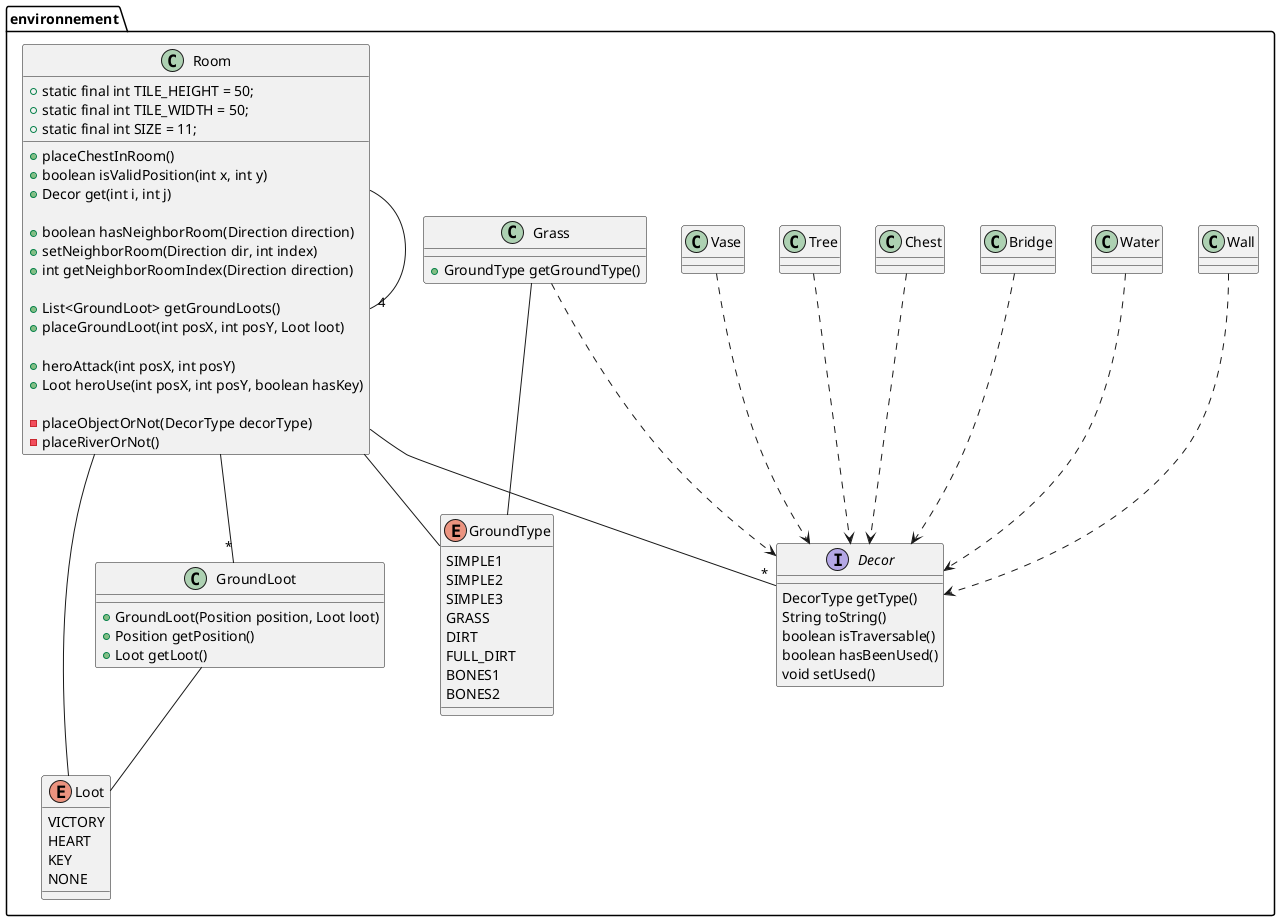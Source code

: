 @startuml

package environnement {
    
    interface Decor {
        DecorType getType()
        String toString()
        boolean isTraversable()
        boolean hasBeenUsed()
        void setUsed()
    }
    
    class Bridge
    Bridge ..> Decor

    class Chest
    Chest ..> Decor
    
    class Grass {
        /'- GroundType groundType'/
        + GroundType getGroundType()
    }
    Grass ..> Decor
    
    class Tree
    Tree ..> Decor
    
    class Vase
    Vase ..> Decor
    
    class Wall
    Wall ..> Decor
    
    class Water
    Water ..> Decor



    class GroundLoot {
        /'- Position position'/
        /'- Loot loot'/
        + GroundLoot(Position position, Loot loot)
        + Position getPosition()
        + Loot getLoot()
    }


    enum Loot {
        VICTORY
        HEART
        KEY
        NONE
    }

    GroundLoot -- Loot

    enum GroundType {
        SIMPLE1
        SIMPLE2
        SIMPLE3
        GRASS
        DIRT
        FULL_DIRT
        BONES1
        BONES2
    }

    Grass -- GroundType
    Room -- GroundType
    Room -- Loot
    Room --"*" GroundLoot
    Room --"*" Decor

    Room --"4" Room

    class Room {
        + static final int TILE_HEIGHT = 50;
        + static final int TILE_WIDTH = 50;
        + static final int SIZE = 11;

        + placeChestInRoom()
        + boolean isValidPosition(int x, int y)
        + Decor get(int i, int j)
        
        + boolean hasNeighborRoom(Direction direction)
        + setNeighborRoom(Direction dir, int index)
        + int getNeighborRoomIndex(Direction direction)
        
        + List<GroundLoot> getGroundLoots()
        + placeGroundLoot(int posX, int posY, Loot loot)
        
        + heroAttack(int posX, int posY)
        + Loot heroUse(int posX, int posY, boolean hasKey)

        - placeObjectOrNot(DecorType decorType)
        - placeRiverOrNot()
    }

}

@enduml
